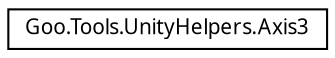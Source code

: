 digraph "Graphical Class Hierarchy"
{
 // LATEX_PDF_SIZE
  edge [fontname="Calibrii",fontsize="10",labelfontname="Calibrii",labelfontsize="10"];
  node [fontname="Calibrii",fontsize="10",shape=record];
  rankdir="LR";
  Node0 [label="Goo.Tools.UnityHelpers.Axis3",height=0.2,width=0.4,color="black", fillcolor="white", style="filled",URL="$d5/d0d/classGoo_1_1Tools_1_1UnityHelpers_1_1Axis3.html",tooltip=" "];
}
